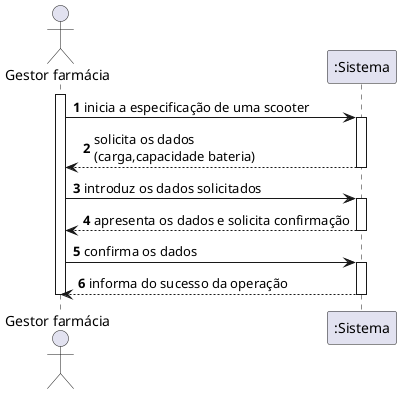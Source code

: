 @startuml
autonumber
actor "Gestor farmácia" as GER

activate GER
GER -> ":Sistema" : inicia a especificação de uma scooter
activate ":Sistema"
":Sistema" --> GER : solicita os dados \n(carga,capacidade bateria)
deactivate ":Sistema"

GER -> ":Sistema" : introduz os dados solicitados
activate ":Sistema"
":Sistema" --> GER : apresenta os dados e solicita confirmação
deactivate ":Sistema"

GER -> ":Sistema" : confirma os dados
activate ":Sistema"
":Sistema" --> GER : informa do sucesso da operação
deactivate ":Sistema"

deactivate GER

@enduml